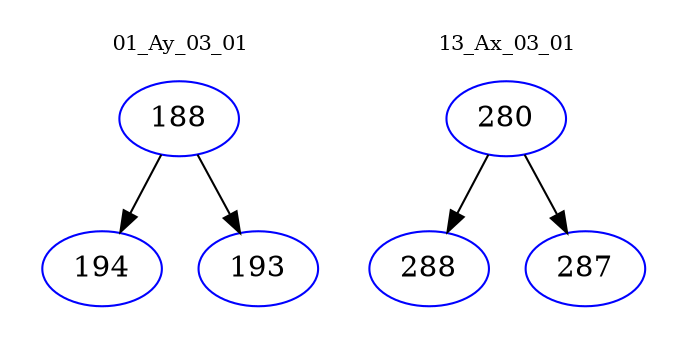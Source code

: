 digraph{
subgraph cluster_0 {
color = white
label = "01_Ay_03_01";
fontsize=10;
T0_188 [label="188", color="blue"]
T0_188 -> T0_194 [color="black"]
T0_194 [label="194", color="blue"]
T0_188 -> T0_193 [color="black"]
T0_193 [label="193", color="blue"]
}
subgraph cluster_1 {
color = white
label = "13_Ax_03_01";
fontsize=10;
T1_280 [label="280", color="blue"]
T1_280 -> T1_288 [color="black"]
T1_288 [label="288", color="blue"]
T1_280 -> T1_287 [color="black"]
T1_287 [label="287", color="blue"]
}
}
